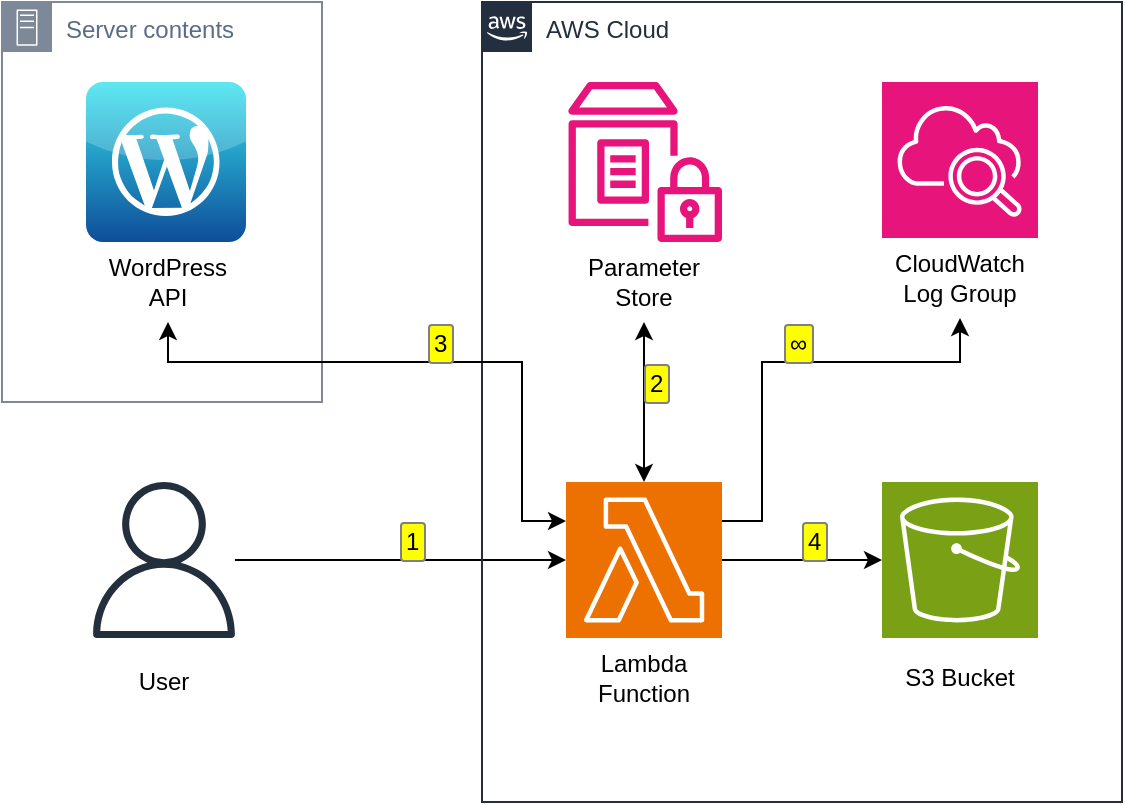 <mxfile version="22.1.18" type="github">
  <diagram name="Page-1" id="JCHEIruAJrnFE4wf-b7R">
    <mxGraphModel dx="1434" dy="738" grid="1" gridSize="10" guides="1" tooltips="1" connect="1" arrows="1" fold="1" page="1" pageScale="1" pageWidth="827" pageHeight="1169" math="0" shadow="0">
      <root>
        <mxCell id="0" />
        <mxCell id="1" parent="0" />
        <mxCell id="4w8I4MJi7LQIZc6itaXW-21" style="edgeStyle=orthogonalEdgeStyle;rounded=0;orthogonalLoop=1;jettySize=auto;html=1;enumerate=1;enumerateValue=2;startArrow=classic;startFill=1;" edge="1" parent="1" source="4w8I4MJi7LQIZc6itaXW-1" target="4w8I4MJi7LQIZc6itaXW-14">
          <mxGeometry relative="1" as="geometry" />
        </mxCell>
        <mxCell id="4w8I4MJi7LQIZc6itaXW-22" style="edgeStyle=orthogonalEdgeStyle;rounded=0;orthogonalLoop=1;jettySize=auto;html=1;exitX=1;exitY=0.25;exitDx=0;exitDy=0;exitPerimeter=0;startArrow=none;startFill=0;enumerate=1;enumerateValue=%E2%88%9E;" edge="1" parent="1" source="4w8I4MJi7LQIZc6itaXW-1" target="4w8I4MJi7LQIZc6itaXW-13">
          <mxGeometry relative="1" as="geometry">
            <Array as="points">
              <mxPoint x="460" y="340" />
              <mxPoint x="460" y="260" />
              <mxPoint x="559" y="260" />
            </Array>
          </mxGeometry>
        </mxCell>
        <mxCell id="4w8I4MJi7LQIZc6itaXW-27" style="edgeStyle=orthogonalEdgeStyle;rounded=0;orthogonalLoop=1;jettySize=auto;html=1;exitX=1;exitY=0.5;exitDx=0;exitDy=0;exitPerimeter=0;enumerate=1;enumerateValue=4;" edge="1" parent="1" source="4w8I4MJi7LQIZc6itaXW-1" target="4w8I4MJi7LQIZc6itaXW-2">
          <mxGeometry relative="1" as="geometry" />
        </mxCell>
        <mxCell id="4w8I4MJi7LQIZc6itaXW-1" value="" style="sketch=0;points=[[0,0,0],[0.25,0,0],[0.5,0,0],[0.75,0,0],[1,0,0],[0,1,0],[0.25,1,0],[0.5,1,0],[0.75,1,0],[1,1,0],[0,0.25,0],[0,0.5,0],[0,0.75,0],[1,0.25,0],[1,0.5,0],[1,0.75,0]];outlineConnect=0;fontColor=#232F3E;fillColor=#ED7100;strokeColor=#ffffff;dashed=0;verticalLabelPosition=bottom;verticalAlign=top;align=center;html=1;fontSize=12;fontStyle=0;aspect=fixed;shape=mxgraph.aws4.resourceIcon;resIcon=mxgraph.aws4.lambda;" vertex="1" parent="1">
          <mxGeometry x="362" y="320" width="78" height="78" as="geometry" />
        </mxCell>
        <mxCell id="4w8I4MJi7LQIZc6itaXW-2" value="" style="sketch=0;points=[[0,0,0],[0.25,0,0],[0.5,0,0],[0.75,0,0],[1,0,0],[0,1,0],[0.25,1,0],[0.5,1,0],[0.75,1,0],[1,1,0],[0,0.25,0],[0,0.5,0],[0,0.75,0],[1,0.25,0],[1,0.5,0],[1,0.75,0]];outlineConnect=0;fontColor=#232F3E;fillColor=#7AA116;strokeColor=#ffffff;dashed=0;verticalLabelPosition=bottom;verticalAlign=top;align=center;html=1;fontSize=12;fontStyle=0;aspect=fixed;shape=mxgraph.aws4.resourceIcon;resIcon=mxgraph.aws4.s3;" vertex="1" parent="1">
          <mxGeometry x="520" y="320" width="78" height="78" as="geometry" />
        </mxCell>
        <mxCell id="4w8I4MJi7LQIZc6itaXW-3" value="" style="sketch=0;outlineConnect=0;fontColor=#232F3E;gradientColor=none;fillColor=#E7157B;strokeColor=none;dashed=0;verticalLabelPosition=bottom;verticalAlign=top;align=center;html=1;fontSize=12;fontStyle=0;aspect=fixed;pointerEvents=1;shape=mxgraph.aws4.parameter_store;" vertex="1" parent="1">
          <mxGeometry x="363.08" y="120" width="76.92" height="80" as="geometry" />
        </mxCell>
        <mxCell id="4w8I4MJi7LQIZc6itaXW-19" style="edgeStyle=orthogonalEdgeStyle;rounded=0;orthogonalLoop=1;jettySize=auto;html=1;enumerate=1;enumerateValue=1;" edge="1" parent="1" source="4w8I4MJi7LQIZc6itaXW-4" target="4w8I4MJi7LQIZc6itaXW-1">
          <mxGeometry relative="1" as="geometry" />
        </mxCell>
        <mxCell id="4w8I4MJi7LQIZc6itaXW-4" value="" style="sketch=0;outlineConnect=0;fontColor=#232F3E;gradientColor=none;fillColor=#232F3D;strokeColor=none;dashed=0;verticalLabelPosition=bottom;verticalAlign=top;align=center;html=1;fontSize=12;fontStyle=0;aspect=fixed;pointerEvents=1;shape=mxgraph.aws4.user;" vertex="1" parent="1">
          <mxGeometry x="122" y="320" width="78" height="78" as="geometry" />
        </mxCell>
        <mxCell id="4w8I4MJi7LQIZc6itaXW-6" value="" style="dashed=0;outlineConnect=0;html=1;align=center;labelPosition=center;verticalLabelPosition=bottom;verticalAlign=top;shape=mxgraph.webicons.wordpress_2;fillColor=#35E2EE;gradientColor=#0E4D99" vertex="1" parent="1">
          <mxGeometry x="122" y="120" width="80" height="80" as="geometry" />
        </mxCell>
        <mxCell id="4w8I4MJi7LQIZc6itaXW-7" value="" style="sketch=0;points=[[0,0,0],[0.25,0,0],[0.5,0,0],[0.75,0,0],[1,0,0],[0,1,0],[0.25,1,0],[0.5,1,0],[0.75,1,0],[1,1,0],[0,0.25,0],[0,0.5,0],[0,0.75,0],[1,0.25,0],[1,0.5,0],[1,0.75,0]];points=[[0,0,0],[0.25,0,0],[0.5,0,0],[0.75,0,0],[1,0,0],[0,1,0],[0.25,1,0],[0.5,1,0],[0.75,1,0],[1,1,0],[0,0.25,0],[0,0.5,0],[0,0.75,0],[1,0.25,0],[1,0.5,0],[1,0.75,0]];outlineConnect=0;fontColor=#232F3E;fillColor=#E7157B;strokeColor=#ffffff;dashed=0;verticalLabelPosition=bottom;verticalAlign=top;align=center;html=1;fontSize=12;fontStyle=0;aspect=fixed;shape=mxgraph.aws4.resourceIcon;resIcon=mxgraph.aws4.cloudwatch_2;" vertex="1" parent="1">
          <mxGeometry x="520" y="120" width="78" height="78" as="geometry" />
        </mxCell>
        <mxCell id="4w8I4MJi7LQIZc6itaXW-10" value="User" style="text;html=1;strokeColor=none;fillColor=none;align=center;verticalAlign=middle;whiteSpace=wrap;rounded=0;" vertex="1" parent="1">
          <mxGeometry x="122" y="400" width="78" height="40" as="geometry" />
        </mxCell>
        <mxCell id="4w8I4MJi7LQIZc6itaXW-11" value="Lambda Function" style="text;html=1;strokeColor=none;fillColor=none;align=center;verticalAlign=middle;whiteSpace=wrap;rounded=0;" vertex="1" parent="1">
          <mxGeometry x="362" y="398" width="78" height="40" as="geometry" />
        </mxCell>
        <mxCell id="4w8I4MJi7LQIZc6itaXW-12" value="S3 Bucket" style="text;html=1;strokeColor=none;fillColor=none;align=center;verticalAlign=middle;whiteSpace=wrap;rounded=0;" vertex="1" parent="1">
          <mxGeometry x="520" y="398" width="78" height="40" as="geometry" />
        </mxCell>
        <mxCell id="4w8I4MJi7LQIZc6itaXW-13" value="CloudWatch Log Group" style="text;html=1;strokeColor=none;fillColor=none;align=center;verticalAlign=middle;whiteSpace=wrap;rounded=0;" vertex="1" parent="1">
          <mxGeometry x="520" y="198" width="78" height="40" as="geometry" />
        </mxCell>
        <mxCell id="4w8I4MJi7LQIZc6itaXW-14" value="Parameter Store" style="text;html=1;strokeColor=none;fillColor=none;align=center;verticalAlign=middle;whiteSpace=wrap;rounded=0;" vertex="1" parent="1">
          <mxGeometry x="362" y="200" width="78" height="40" as="geometry" />
        </mxCell>
        <mxCell id="4w8I4MJi7LQIZc6itaXW-15" value="WordPress API" style="text;html=1;strokeColor=none;fillColor=none;align=center;verticalAlign=middle;whiteSpace=wrap;rounded=0;" vertex="1" parent="1">
          <mxGeometry x="124" y="200" width="78" height="40" as="geometry" />
        </mxCell>
        <mxCell id="4w8I4MJi7LQIZc6itaXW-16" value="AWS Cloud" style="points=[[0,0],[0.25,0],[0.5,0],[0.75,0],[1,0],[1,0.25],[1,0.5],[1,0.75],[1,1],[0.75,1],[0.5,1],[0.25,1],[0,1],[0,0.75],[0,0.5],[0,0.25]];outlineConnect=0;gradientColor=none;html=1;whiteSpace=wrap;fontSize=12;fontStyle=0;container=1;pointerEvents=0;collapsible=0;recursiveResize=0;shape=mxgraph.aws4.group;grIcon=mxgraph.aws4.group_aws_cloud_alt;strokeColor=#232F3E;fillColor=none;verticalAlign=top;align=left;spacingLeft=30;fontColor=#232F3E;dashed=0;" vertex="1" parent="1">
          <mxGeometry x="320" y="80" width="320" height="400" as="geometry" />
        </mxCell>
        <mxCell id="4w8I4MJi7LQIZc6itaXW-17" value="Server contents" style="points=[[0,0],[0.25,0],[0.5,0],[0.75,0],[1,0],[1,0.25],[1,0.5],[1,0.75],[1,1],[0.75,1],[0.5,1],[0.25,1],[0,1],[0,0.75],[0,0.5],[0,0.25]];outlineConnect=0;gradientColor=none;html=1;whiteSpace=wrap;fontSize=12;fontStyle=0;container=1;pointerEvents=0;collapsible=0;recursiveResize=0;shape=mxgraph.aws4.group;grIcon=mxgraph.aws4.group_on_premise;strokeColor=#7D8998;fillColor=none;verticalAlign=top;align=left;spacingLeft=30;fontColor=#5A6C86;dashed=0;" vertex="1" parent="1">
          <mxGeometry x="80" y="80" width="160" height="200" as="geometry" />
        </mxCell>
        <mxCell id="4w8I4MJi7LQIZc6itaXW-28" style="edgeStyle=orthogonalEdgeStyle;rounded=0;orthogonalLoop=1;jettySize=auto;html=1;exitX=0.5;exitY=1;exitDx=0;exitDy=0;entryX=0;entryY=0.25;entryDx=0;entryDy=0;entryPerimeter=0;startArrow=classic;startFill=1;enumerate=1;enumerateValue=3;" edge="1" parent="1" source="4w8I4MJi7LQIZc6itaXW-15" target="4w8I4MJi7LQIZc6itaXW-1">
          <mxGeometry relative="1" as="geometry">
            <Array as="points">
              <mxPoint x="163" y="260" />
              <mxPoint x="340" y="260" />
              <mxPoint x="340" y="340" />
            </Array>
          </mxGeometry>
        </mxCell>
      </root>
    </mxGraphModel>
  </diagram>
</mxfile>
